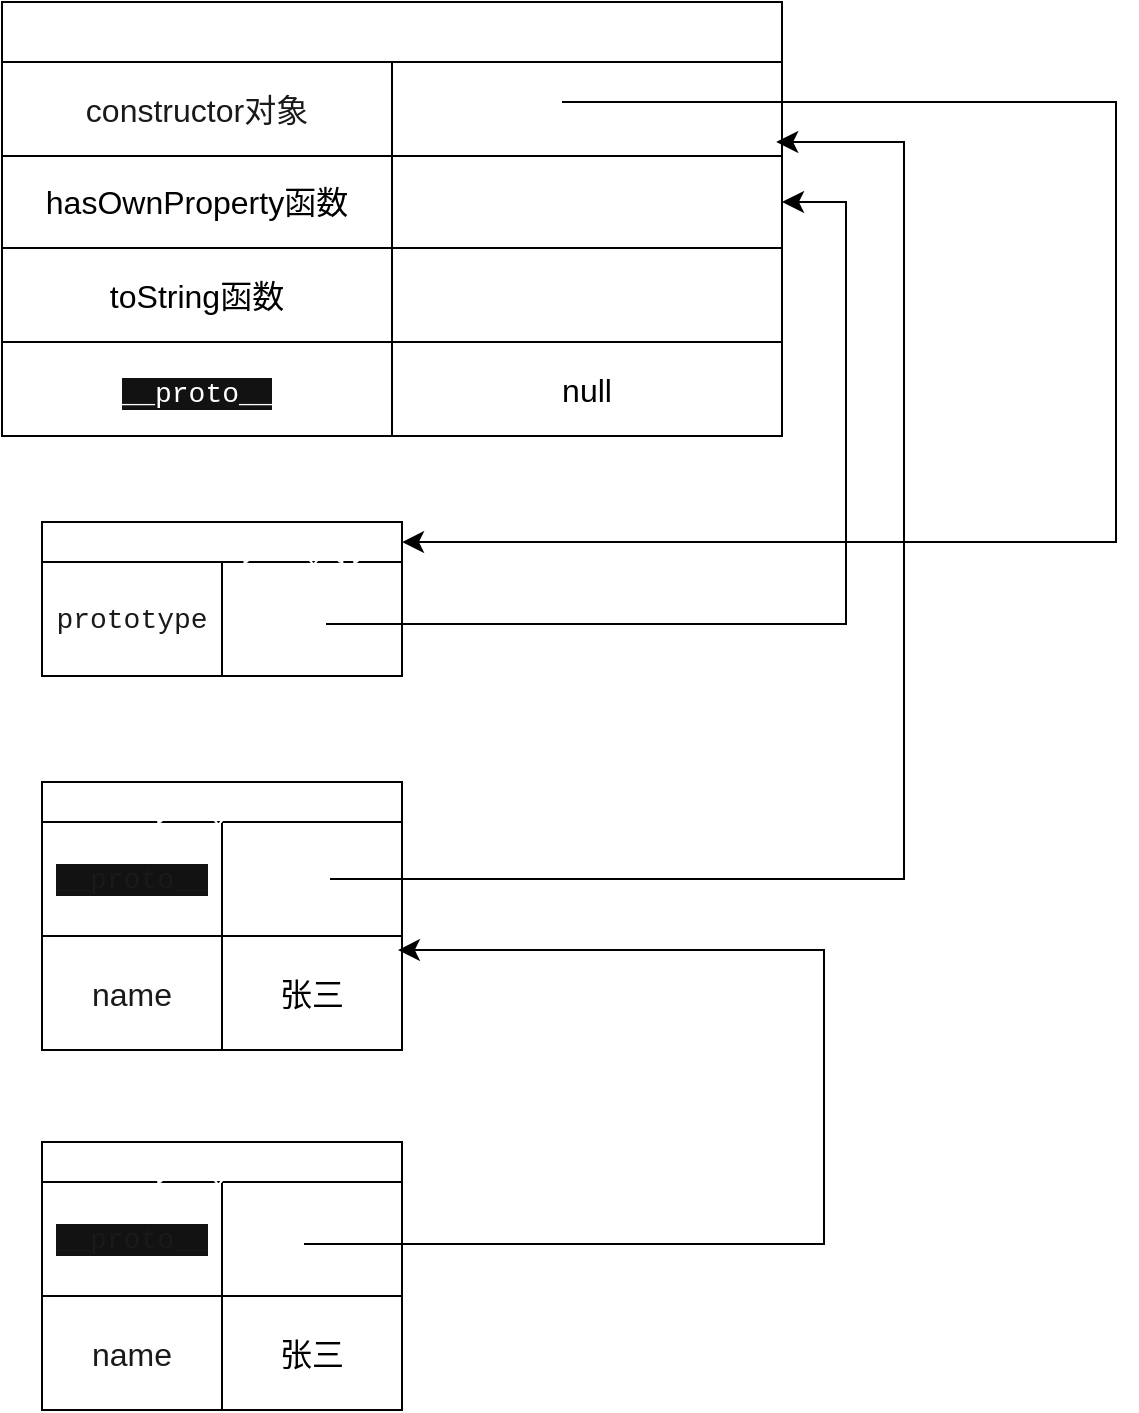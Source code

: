<mxfile version="26.0.13">
  <diagram name="第 1 页" id="BqFo81X97IZlTIUY5y48">
    <mxGraphModel dx="2261" dy="746" grid="1" gridSize="10" guides="1" tooltips="1" connect="1" arrows="1" fold="1" page="1" pageScale="1" pageWidth="827" pageHeight="1169" math="0" shadow="0">
      <root>
        <mxCell id="0" />
        <mxCell id="1" parent="0" />
        <mxCell id="2ZqJ3YhHnh6G0H8l9F2F-1" value="function Object () { }" style="shape=table;startSize=20;container=1;collapsible=0;childLayout=tableLayout;strokeColor=default;fontSize=16;fontColor=light-dark(#FFFFFF,#FFFFFF);" vertex="1" parent="1">
          <mxGeometry y="340" width="180" height="77" as="geometry" />
        </mxCell>
        <mxCell id="2ZqJ3YhHnh6G0H8l9F2F-2" value="" style="shape=tableRow;horizontal=0;startSize=0;swimlaneHead=0;swimlaneBody=0;strokeColor=inherit;top=0;left=0;bottom=0;right=0;collapsible=0;dropTarget=0;fillColor=none;points=[[0,0.5],[1,0.5]];portConstraint=eastwest;fontSize=16;" vertex="1" parent="2ZqJ3YhHnh6G0H8l9F2F-1">
          <mxGeometry y="20" width="180" height="57" as="geometry" />
        </mxCell>
        <mxCell id="2ZqJ3YhHnh6G0H8l9F2F-3" value="&lt;div style=&quot;font-family: Consolas, &amp;quot;Courier New&amp;quot;, monospace; font-size: 14px; line-height: 19px; white-space: pre;&quot;&gt;&lt;span style=&quot;background-color: rgb(255, 255, 255);&quot;&gt;prototype&lt;/span&gt;&lt;/div&gt;" style="shape=partialRectangle;html=1;whiteSpace=wrap;connectable=0;strokeColor=inherit;overflow=hidden;fillColor=none;top=0;left=0;bottom=0;right=0;pointerEvents=1;fontSize=16;fontColor=#1A1A1A;" vertex="1" parent="2ZqJ3YhHnh6G0H8l9F2F-2">
          <mxGeometry width="90" height="57" as="geometry">
            <mxRectangle width="90" height="57" as="alternateBounds" />
          </mxGeometry>
        </mxCell>
        <mxCell id="2ZqJ3YhHnh6G0H8l9F2F-4" value="" style="shape=partialRectangle;html=1;whiteSpace=wrap;connectable=0;strokeColor=inherit;overflow=hidden;fillColor=none;top=0;left=0;bottom=0;right=0;pointerEvents=1;fontSize=16;" vertex="1" parent="2ZqJ3YhHnh6G0H8l9F2F-2">
          <mxGeometry x="90" width="90" height="57" as="geometry">
            <mxRectangle width="90" height="57" as="alternateBounds" />
          </mxGeometry>
        </mxCell>
        <mxCell id="2ZqJ3YhHnh6G0H8l9F2F-5" value="Object函数的原型对象" style="shape=table;startSize=30;container=1;collapsible=0;childLayout=tableLayout;strokeColor=default;fontSize=16;fontColor=light-dark(#FFFFFF,#DB7093);" vertex="1" parent="1">
          <mxGeometry x="-20" y="80" width="390" height="217" as="geometry" />
        </mxCell>
        <mxCell id="2ZqJ3YhHnh6G0H8l9F2F-6" value="" style="shape=tableRow;horizontal=0;startSize=0;swimlaneHead=0;swimlaneBody=0;strokeColor=inherit;top=0;left=0;bottom=0;right=0;collapsible=0;dropTarget=0;fillColor=none;points=[[0,0.5],[1,0.5]];portConstraint=eastwest;fontSize=16;" vertex="1" parent="2ZqJ3YhHnh6G0H8l9F2F-5">
          <mxGeometry y="30" width="390" height="47" as="geometry" />
        </mxCell>
        <mxCell id="2ZqJ3YhHnh6G0H8l9F2F-7" value="constructor对象" style="shape=partialRectangle;html=1;whiteSpace=wrap;connectable=0;strokeColor=inherit;overflow=hidden;fillColor=none;top=0;left=0;bottom=0;right=0;pointerEvents=1;fontSize=16;fontColor=#1A1A1A;" vertex="1" parent="2ZqJ3YhHnh6G0H8l9F2F-6">
          <mxGeometry width="195" height="47" as="geometry">
            <mxRectangle width="195" height="47" as="alternateBounds" />
          </mxGeometry>
        </mxCell>
        <mxCell id="2ZqJ3YhHnh6G0H8l9F2F-8" value="" style="shape=partialRectangle;html=1;whiteSpace=wrap;connectable=0;strokeColor=inherit;overflow=hidden;fillColor=none;top=0;left=0;bottom=0;right=0;pointerEvents=1;fontSize=16;" vertex="1" parent="2ZqJ3YhHnh6G0H8l9F2F-6">
          <mxGeometry x="195" width="195" height="47" as="geometry">
            <mxRectangle width="195" height="47" as="alternateBounds" />
          </mxGeometry>
        </mxCell>
        <mxCell id="2ZqJ3YhHnh6G0H8l9F2F-9" value="" style="shape=tableRow;horizontal=0;startSize=0;swimlaneHead=0;swimlaneBody=0;strokeColor=inherit;top=0;left=0;bottom=0;right=0;collapsible=0;dropTarget=0;fillColor=none;points=[[0,0.5],[1,0.5]];portConstraint=eastwest;fontSize=16;" vertex="1" parent="2ZqJ3YhHnh6G0H8l9F2F-5">
          <mxGeometry y="77" width="390" height="46" as="geometry" />
        </mxCell>
        <mxCell id="2ZqJ3YhHnh6G0H8l9F2F-10" value="hasOwnProperty函数" style="shape=partialRectangle;html=1;whiteSpace=wrap;connectable=0;strokeColor=inherit;overflow=hidden;fillColor=none;top=0;left=0;bottom=0;right=0;pointerEvents=1;fontSize=16;" vertex="1" parent="2ZqJ3YhHnh6G0H8l9F2F-9">
          <mxGeometry width="195" height="46" as="geometry">
            <mxRectangle width="195" height="46" as="alternateBounds" />
          </mxGeometry>
        </mxCell>
        <mxCell id="2ZqJ3YhHnh6G0H8l9F2F-11" value="" style="shape=partialRectangle;html=1;whiteSpace=wrap;connectable=0;strokeColor=inherit;overflow=hidden;fillColor=none;top=0;left=0;bottom=0;right=0;pointerEvents=1;fontSize=16;" vertex="1" parent="2ZqJ3YhHnh6G0H8l9F2F-9">
          <mxGeometry x="195" width="195" height="46" as="geometry">
            <mxRectangle width="195" height="46" as="alternateBounds" />
          </mxGeometry>
        </mxCell>
        <mxCell id="2ZqJ3YhHnh6G0H8l9F2F-12" value="" style="shape=tableRow;horizontal=0;startSize=0;swimlaneHead=0;swimlaneBody=0;strokeColor=inherit;top=0;left=0;bottom=0;right=0;collapsible=0;dropTarget=0;fillColor=none;points=[[0,0.5],[1,0.5]];portConstraint=eastwest;fontSize=16;" vertex="1" parent="2ZqJ3YhHnh6G0H8l9F2F-5">
          <mxGeometry y="123" width="390" height="47" as="geometry" />
        </mxCell>
        <mxCell id="2ZqJ3YhHnh6G0H8l9F2F-13" value="toString函数" style="shape=partialRectangle;html=1;whiteSpace=wrap;connectable=0;strokeColor=inherit;overflow=hidden;fillColor=none;top=0;left=0;bottom=0;right=0;pointerEvents=1;fontSize=16;" vertex="1" parent="2ZqJ3YhHnh6G0H8l9F2F-12">
          <mxGeometry width="195" height="47" as="geometry">
            <mxRectangle width="195" height="47" as="alternateBounds" />
          </mxGeometry>
        </mxCell>
        <mxCell id="2ZqJ3YhHnh6G0H8l9F2F-14" value="" style="shape=partialRectangle;html=1;whiteSpace=wrap;connectable=0;strokeColor=inherit;overflow=hidden;fillColor=none;top=0;left=0;bottom=0;right=0;pointerEvents=1;fontSize=16;" vertex="1" parent="2ZqJ3YhHnh6G0H8l9F2F-12">
          <mxGeometry x="195" width="195" height="47" as="geometry">
            <mxRectangle width="195" height="47" as="alternateBounds" />
          </mxGeometry>
        </mxCell>
        <mxCell id="2ZqJ3YhHnh6G0H8l9F2F-25" style="shape=tableRow;horizontal=0;startSize=0;swimlaneHead=0;swimlaneBody=0;strokeColor=inherit;top=0;left=0;bottom=0;right=0;collapsible=0;dropTarget=0;fillColor=none;points=[[0,0.5],[1,0.5]];portConstraint=eastwest;fontSize=16;" vertex="1" parent="2ZqJ3YhHnh6G0H8l9F2F-5">
          <mxGeometry y="170" width="390" height="47" as="geometry" />
        </mxCell>
        <mxCell id="2ZqJ3YhHnh6G0H8l9F2F-26" value="&lt;span style=&quot;font-family: Consolas, &amp;quot;Courier New&amp;quot;, monospace; font-size: 14px; white-space: pre; background-color: light-dark(rgb(18, 18, 18), rgb(18, 18, 18));&quot;&gt;&lt;font style=&quot;color: light-dark(rgb(255, 255, 255), rgb(255, 255, 255));&quot;&gt;__proto__&lt;/font&gt;&lt;/span&gt;" style="shape=partialRectangle;html=1;whiteSpace=wrap;connectable=0;strokeColor=inherit;overflow=hidden;fillColor=none;top=0;left=0;bottom=0;right=0;pointerEvents=1;fontSize=16;" vertex="1" parent="2ZqJ3YhHnh6G0H8l9F2F-25">
          <mxGeometry width="195" height="47" as="geometry">
            <mxRectangle width="195" height="47" as="alternateBounds" />
          </mxGeometry>
        </mxCell>
        <mxCell id="2ZqJ3YhHnh6G0H8l9F2F-27" value="null" style="shape=partialRectangle;html=1;whiteSpace=wrap;connectable=0;strokeColor=inherit;overflow=hidden;fillColor=none;top=0;left=0;bottom=0;right=0;pointerEvents=1;fontSize=16;" vertex="1" parent="2ZqJ3YhHnh6G0H8l9F2F-25">
          <mxGeometry x="195" width="195" height="47" as="geometry">
            <mxRectangle width="195" height="47" as="alternateBounds" />
          </mxGeometry>
        </mxCell>
        <mxCell id="2ZqJ3YhHnh6G0H8l9F2F-16" value="" style="edgeStyle=elbowEdgeStyle;elbow=horizontal;endArrow=classic;html=1;curved=0;rounded=0;endSize=8;startSize=8;entryX=1;entryY=0.5;entryDx=0;entryDy=0;" edge="1" parent="1" target="2ZqJ3YhHnh6G0H8l9F2F-9">
          <mxGeometry width="50" height="50" relative="1" as="geometry">
            <mxPoint x="142" y="391" as="sourcePoint" />
            <mxPoint x="352" y="174" as="targetPoint" />
            <Array as="points">
              <mxPoint x="402" y="344" />
              <mxPoint x="192" y="371" />
            </Array>
          </mxGeometry>
        </mxCell>
        <mxCell id="2ZqJ3YhHnh6G0H8l9F2F-17" value="new object()创建的对象" style="shape=table;startSize=20;container=1;collapsible=0;childLayout=tableLayout;strokeColor=default;fontSize=16;fontColor=light-dark(#FFFFFF,#FFFFFF);" vertex="1" parent="1">
          <mxGeometry y="470" width="180" height="134" as="geometry" />
        </mxCell>
        <mxCell id="2ZqJ3YhHnh6G0H8l9F2F-18" value="" style="shape=tableRow;horizontal=0;startSize=0;swimlaneHead=0;swimlaneBody=0;strokeColor=inherit;top=0;left=0;bottom=0;right=0;collapsible=0;dropTarget=0;fillColor=none;points=[[0,0.5],[1,0.5]];portConstraint=eastwest;fontSize=16;" vertex="1" parent="2ZqJ3YhHnh6G0H8l9F2F-17">
          <mxGeometry y="20" width="180" height="57" as="geometry" />
        </mxCell>
        <mxCell id="2ZqJ3YhHnh6G0H8l9F2F-19" value="&lt;div style=&quot;font-family: Consolas, &amp;quot;Courier New&amp;quot;, monospace; font-size: 14px; line-height: 19px; white-space: pre;&quot;&gt;&lt;span style=&quot;background-color: light-dark(rgb(18, 18, 18), rgb(18, 18, 18));&quot;&gt;__proto__&lt;/span&gt;&lt;/div&gt;" style="shape=partialRectangle;html=1;whiteSpace=wrap;connectable=0;strokeColor=inherit;overflow=hidden;fillColor=none;top=0;left=0;bottom=0;right=0;pointerEvents=1;fontSize=16;fontColor=#1A1A1A;" vertex="1" parent="2ZqJ3YhHnh6G0H8l9F2F-18">
          <mxGeometry width="90" height="57" as="geometry">
            <mxRectangle width="90" height="57" as="alternateBounds" />
          </mxGeometry>
        </mxCell>
        <mxCell id="2ZqJ3YhHnh6G0H8l9F2F-20" value="" style="shape=partialRectangle;html=1;whiteSpace=wrap;connectable=0;strokeColor=inherit;overflow=hidden;fillColor=none;top=0;left=0;bottom=0;right=0;pointerEvents=1;fontSize=16;" vertex="1" parent="2ZqJ3YhHnh6G0H8l9F2F-18">
          <mxGeometry x="90" width="90" height="57" as="geometry">
            <mxRectangle width="90" height="57" as="alternateBounds" />
          </mxGeometry>
        </mxCell>
        <mxCell id="2ZqJ3YhHnh6G0H8l9F2F-22" style="shape=tableRow;horizontal=0;startSize=0;swimlaneHead=0;swimlaneBody=0;strokeColor=inherit;top=0;left=0;bottom=0;right=0;collapsible=0;dropTarget=0;fillColor=none;points=[[0,0.5],[1,0.5]];portConstraint=eastwest;fontSize=16;" vertex="1" parent="2ZqJ3YhHnh6G0H8l9F2F-17">
          <mxGeometry y="77" width="180" height="57" as="geometry" />
        </mxCell>
        <mxCell id="2ZqJ3YhHnh6G0H8l9F2F-23" value="name" style="shape=partialRectangle;html=1;whiteSpace=wrap;connectable=0;strokeColor=inherit;overflow=hidden;fillColor=none;top=0;left=0;bottom=0;right=0;pointerEvents=1;fontSize=16;fontColor=#1A1A1A;" vertex="1" parent="2ZqJ3YhHnh6G0H8l9F2F-22">
          <mxGeometry width="90" height="57" as="geometry">
            <mxRectangle width="90" height="57" as="alternateBounds" />
          </mxGeometry>
        </mxCell>
        <mxCell id="2ZqJ3YhHnh6G0H8l9F2F-24" value="张三" style="shape=partialRectangle;html=1;whiteSpace=wrap;connectable=0;strokeColor=inherit;overflow=hidden;fillColor=none;top=0;left=0;bottom=0;right=0;pointerEvents=1;fontSize=16;" vertex="1" parent="2ZqJ3YhHnh6G0H8l9F2F-22">
          <mxGeometry x="90" width="90" height="57" as="geometry">
            <mxRectangle width="90" height="57" as="alternateBounds" />
          </mxGeometry>
        </mxCell>
        <mxCell id="2ZqJ3YhHnh6G0H8l9F2F-21" value="" style="edgeStyle=elbowEdgeStyle;elbow=horizontal;endArrow=classic;html=1;curved=0;rounded=0;endSize=8;startSize=8;entryX=0.99;entryY=0.851;entryDx=0;entryDy=0;entryPerimeter=0;" edge="1" parent="1">
          <mxGeometry width="50" height="50" relative="1" as="geometry">
            <mxPoint x="144" y="518.5" as="sourcePoint" />
            <mxPoint x="367.1" y="149.997" as="targetPoint" />
            <Array as="points">
              <mxPoint x="431" y="340" />
              <mxPoint x="166" y="381" />
            </Array>
          </mxGeometry>
        </mxCell>
        <mxCell id="2ZqJ3YhHnh6G0H8l9F2F-28" value="" style="edgeStyle=elbowEdgeStyle;elbow=horizontal;endArrow=classic;html=1;curved=0;rounded=0;endSize=8;startSize=8;entryX=1;entryY=0.13;entryDx=0;entryDy=0;entryPerimeter=0;fontColor=light-dark(#000000,#DB7093);" edge="1" parent="1" target="2ZqJ3YhHnh6G0H8l9F2F-1">
          <mxGeometry width="50" height="50" relative="1" as="geometry">
            <mxPoint x="260" y="130" as="sourcePoint" />
            <mxPoint x="450" y="490" as="targetPoint" />
            <Array as="points">
              <mxPoint x="537" y="380" />
              <mxPoint x="272" y="421" />
            </Array>
          </mxGeometry>
        </mxCell>
        <mxCell id="2ZqJ3YhHnh6G0H8l9F2F-34" value="new object()创建的对象" style="shape=table;startSize=20;container=1;collapsible=0;childLayout=tableLayout;strokeColor=default;fontSize=16;fontColor=light-dark(#FFFFFF,#FFFFFF);" vertex="1" parent="1">
          <mxGeometry y="650" width="180" height="134" as="geometry" />
        </mxCell>
        <mxCell id="2ZqJ3YhHnh6G0H8l9F2F-35" value="" style="shape=tableRow;horizontal=0;startSize=0;swimlaneHead=0;swimlaneBody=0;strokeColor=inherit;top=0;left=0;bottom=0;right=0;collapsible=0;dropTarget=0;fillColor=none;points=[[0,0.5],[1,0.5]];portConstraint=eastwest;fontSize=16;" vertex="1" parent="2ZqJ3YhHnh6G0H8l9F2F-34">
          <mxGeometry y="20" width="180" height="57" as="geometry" />
        </mxCell>
        <mxCell id="2ZqJ3YhHnh6G0H8l9F2F-36" value="&lt;div style=&quot;font-family: Consolas, &amp;quot;Courier New&amp;quot;, monospace; font-size: 14px; line-height: 19px; white-space: pre;&quot;&gt;&lt;span style=&quot;background-color: light-dark(rgb(18, 18, 18), rgb(18, 18, 18));&quot;&gt;__proto__&lt;/span&gt;&lt;/div&gt;" style="shape=partialRectangle;html=1;whiteSpace=wrap;connectable=0;strokeColor=inherit;overflow=hidden;fillColor=none;top=0;left=0;bottom=0;right=0;pointerEvents=1;fontSize=16;fontColor=#1A1A1A;" vertex="1" parent="2ZqJ3YhHnh6G0H8l9F2F-35">
          <mxGeometry width="90" height="57" as="geometry">
            <mxRectangle width="90" height="57" as="alternateBounds" />
          </mxGeometry>
        </mxCell>
        <mxCell id="2ZqJ3YhHnh6G0H8l9F2F-37" value="" style="shape=partialRectangle;html=1;whiteSpace=wrap;connectable=0;strokeColor=inherit;overflow=hidden;fillColor=none;top=0;left=0;bottom=0;right=0;pointerEvents=1;fontSize=16;" vertex="1" parent="2ZqJ3YhHnh6G0H8l9F2F-35">
          <mxGeometry x="90" width="90" height="57" as="geometry">
            <mxRectangle width="90" height="57" as="alternateBounds" />
          </mxGeometry>
        </mxCell>
        <mxCell id="2ZqJ3YhHnh6G0H8l9F2F-38" style="shape=tableRow;horizontal=0;startSize=0;swimlaneHead=0;swimlaneBody=0;strokeColor=inherit;top=0;left=0;bottom=0;right=0;collapsible=0;dropTarget=0;fillColor=none;points=[[0,0.5],[1,0.5]];portConstraint=eastwest;fontSize=16;" vertex="1" parent="2ZqJ3YhHnh6G0H8l9F2F-34">
          <mxGeometry y="77" width="180" height="57" as="geometry" />
        </mxCell>
        <mxCell id="2ZqJ3YhHnh6G0H8l9F2F-39" value="name" style="shape=partialRectangle;html=1;whiteSpace=wrap;connectable=0;strokeColor=inherit;overflow=hidden;fillColor=none;top=0;left=0;bottom=0;right=0;pointerEvents=1;fontSize=16;fontColor=#1A1A1A;" vertex="1" parent="2ZqJ3YhHnh6G0H8l9F2F-38">
          <mxGeometry width="90" height="57" as="geometry">
            <mxRectangle width="90" height="57" as="alternateBounds" />
          </mxGeometry>
        </mxCell>
        <mxCell id="2ZqJ3YhHnh6G0H8l9F2F-40" value="张三" style="shape=partialRectangle;html=1;whiteSpace=wrap;connectable=0;strokeColor=inherit;overflow=hidden;fillColor=none;top=0;left=0;bottom=0;right=0;pointerEvents=1;fontSize=16;" vertex="1" parent="2ZqJ3YhHnh6G0H8l9F2F-38">
          <mxGeometry x="90" width="90" height="57" as="geometry">
            <mxRectangle width="90" height="57" as="alternateBounds" />
          </mxGeometry>
        </mxCell>
        <mxCell id="2ZqJ3YhHnh6G0H8l9F2F-41" value="" style="edgeStyle=elbowEdgeStyle;elbow=horizontal;endArrow=classic;html=1;curved=0;rounded=0;endSize=8;startSize=8;entryX=0.983;entryY=0.123;entryDx=0;entryDy=0;entryPerimeter=0;" edge="1" parent="1">
          <mxGeometry width="50" height="50" relative="1" as="geometry">
            <mxPoint x="131" y="701" as="sourcePoint" />
            <mxPoint x="177.94" y="554.011" as="targetPoint" />
            <Array as="points">
              <mxPoint x="391" y="654" />
              <mxPoint x="181" y="681" />
            </Array>
          </mxGeometry>
        </mxCell>
      </root>
    </mxGraphModel>
  </diagram>
</mxfile>
